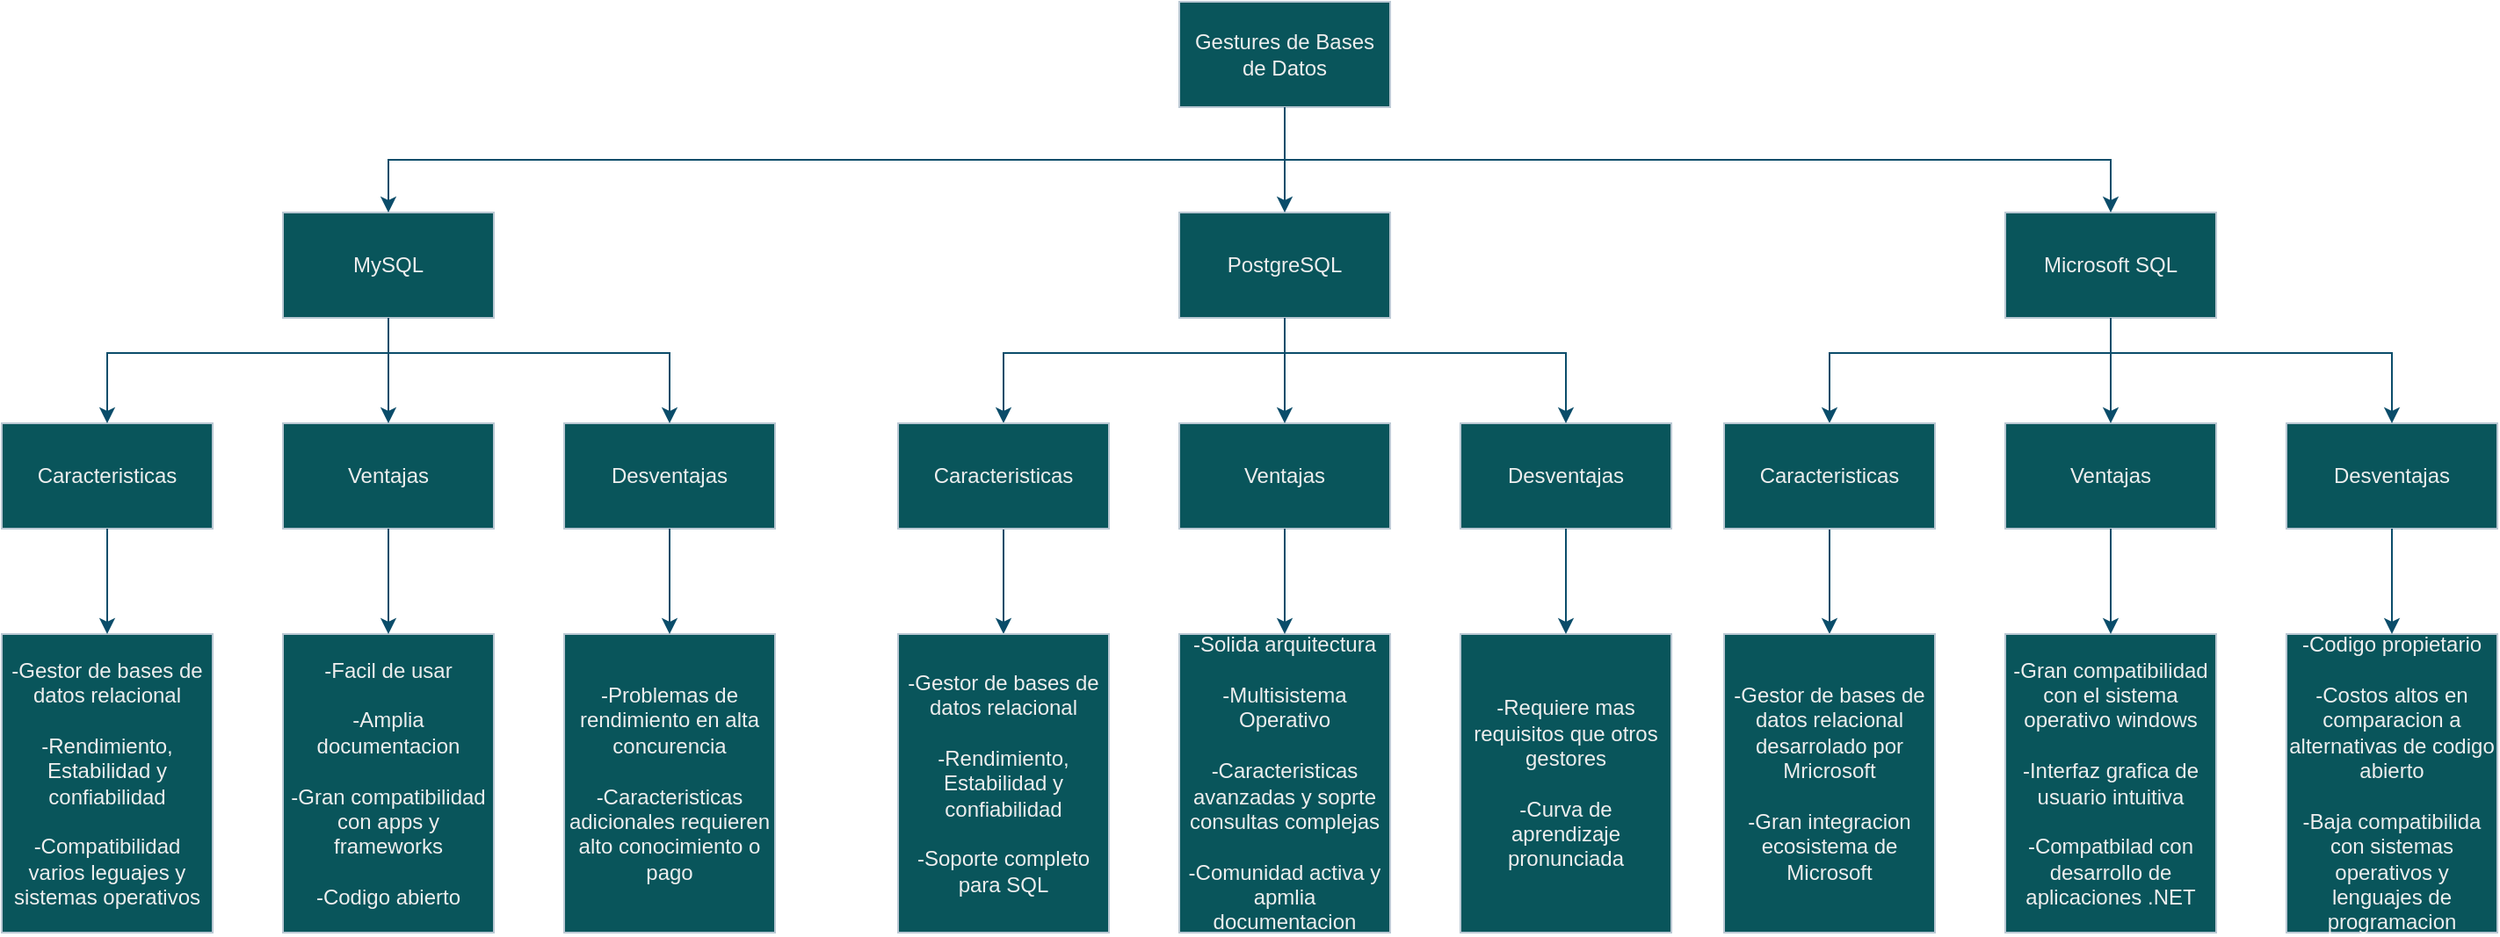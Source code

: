 <mxfile version="21.6.2" type="github">
  <diagram name="Página-1" id="4YWQvclN1C4Z2r8W1iv5">
    <mxGraphModel dx="2284" dy="782" grid="1" gridSize="10" guides="1" tooltips="1" connect="1" arrows="1" fold="1" page="1" pageScale="1" pageWidth="850" pageHeight="1100" math="0" shadow="0">
      <root>
        <mxCell id="0" />
        <mxCell id="1" parent="0" />
        <mxCell id="b-XmW3OxxP0YTpu4xHgN-1" value="Gestures de Bases de Datos" style="rounded=0;whiteSpace=wrap;html=1;labelBackgroundColor=none;fillColor=#09555B;strokeColor=#BAC8D3;fontColor=#EEEEEE;" vertex="1" parent="1">
          <mxGeometry x="380" y="10" width="120" height="60" as="geometry" />
        </mxCell>
        <mxCell id="b-XmW3OxxP0YTpu4xHgN-2" value="MySQL" style="rounded=0;whiteSpace=wrap;html=1;labelBackgroundColor=none;fillColor=#09555B;strokeColor=#BAC8D3;fontColor=#EEEEEE;" vertex="1" parent="1">
          <mxGeometry x="-130" y="130" width="120" height="60" as="geometry" />
        </mxCell>
        <mxCell id="b-XmW3OxxP0YTpu4xHgN-3" value="Caracteristicas" style="rounded=0;whiteSpace=wrap;html=1;labelBackgroundColor=none;fillColor=#09555B;strokeColor=#BAC8D3;fontColor=#EEEEEE;" vertex="1" parent="1">
          <mxGeometry x="-290" y="250" width="120" height="60" as="geometry" />
        </mxCell>
        <mxCell id="b-XmW3OxxP0YTpu4xHgN-4" value="Ventajas" style="rounded=0;whiteSpace=wrap;html=1;labelBackgroundColor=none;fillColor=#09555B;strokeColor=#BAC8D3;fontColor=#EEEEEE;" vertex="1" parent="1">
          <mxGeometry x="-130" y="250" width="120" height="60" as="geometry" />
        </mxCell>
        <mxCell id="b-XmW3OxxP0YTpu4xHgN-5" value="Desventajas" style="rounded=0;whiteSpace=wrap;html=1;labelBackgroundColor=none;fillColor=#09555B;strokeColor=#BAC8D3;fontColor=#EEEEEE;" vertex="1" parent="1">
          <mxGeometry x="30" y="250" width="120" height="60" as="geometry" />
        </mxCell>
        <mxCell id="b-XmW3OxxP0YTpu4xHgN-6" value="&lt;div&gt;-Gestor de bases de datos relacional&lt;/div&gt;&lt;div&gt;&lt;br&gt;&lt;/div&gt;&lt;div&gt;-Rendimiento, Estabilidad y confiabilidad&lt;/div&gt;&lt;div&gt;&lt;br&gt;&lt;/div&gt;&lt;div&gt;-Compatibilidad varios leguajes y sistemas operativos&lt;br&gt;&lt;/div&gt;" style="rounded=0;whiteSpace=wrap;html=1;labelBackgroundColor=none;fillColor=#09555B;strokeColor=#BAC8D3;fontColor=#EEEEEE;" vertex="1" parent="1">
          <mxGeometry x="-290" y="370" width="120" height="170" as="geometry" />
        </mxCell>
        <mxCell id="b-XmW3OxxP0YTpu4xHgN-7" value="" style="endArrow=classic;html=1;rounded=0;exitX=0.5;exitY=1;exitDx=0;exitDy=0;entryX=0.5;entryY=0;entryDx=0;entryDy=0;labelBackgroundColor=none;strokeColor=#0B4D6A;fontColor=default;" edge="1" parent="1" source="b-XmW3OxxP0YTpu4xHgN-1" target="b-XmW3OxxP0YTpu4xHgN-2">
          <mxGeometry width="50" height="50" relative="1" as="geometry">
            <mxPoint x="400" y="420" as="sourcePoint" />
            <mxPoint x="450" y="370" as="targetPoint" />
            <Array as="points">
              <mxPoint x="440" y="100" />
              <mxPoint x="-70" y="100" />
            </Array>
          </mxGeometry>
        </mxCell>
        <mxCell id="b-XmW3OxxP0YTpu4xHgN-8" value="" style="endArrow=classic;html=1;rounded=0;exitX=0.5;exitY=1;exitDx=0;exitDy=0;entryX=0.5;entryY=0;entryDx=0;entryDy=0;labelBackgroundColor=none;strokeColor=#0B4D6A;fontColor=default;" edge="1" parent="1" source="b-XmW3OxxP0YTpu4xHgN-2" target="b-XmW3OxxP0YTpu4xHgN-3">
          <mxGeometry width="50" height="50" relative="1" as="geometry">
            <mxPoint x="170" y="430" as="sourcePoint" />
            <mxPoint x="220" y="380" as="targetPoint" />
            <Array as="points">
              <mxPoint x="-70" y="210" />
              <mxPoint x="-230" y="210" />
            </Array>
          </mxGeometry>
        </mxCell>
        <mxCell id="b-XmW3OxxP0YTpu4xHgN-9" value="" style="endArrow=classic;html=1;rounded=0;exitX=0.5;exitY=1;exitDx=0;exitDy=0;entryX=0.5;entryY=0;entryDx=0;entryDy=0;labelBackgroundColor=none;strokeColor=#0B4D6A;fontColor=default;" edge="1" parent="1" source="b-XmW3OxxP0YTpu4xHgN-2" target="b-XmW3OxxP0YTpu4xHgN-4">
          <mxGeometry width="50" height="50" relative="1" as="geometry">
            <mxPoint x="170" y="430" as="sourcePoint" />
            <mxPoint x="220" y="380" as="targetPoint" />
          </mxGeometry>
        </mxCell>
        <mxCell id="b-XmW3OxxP0YTpu4xHgN-10" value="" style="endArrow=classic;html=1;rounded=0;exitX=0.5;exitY=1;exitDx=0;exitDy=0;entryX=0.5;entryY=0;entryDx=0;entryDy=0;labelBackgroundColor=none;strokeColor=#0B4D6A;fontColor=default;" edge="1" parent="1" source="b-XmW3OxxP0YTpu4xHgN-2" target="b-XmW3OxxP0YTpu4xHgN-5">
          <mxGeometry width="50" height="50" relative="1" as="geometry">
            <mxPoint x="170" y="430" as="sourcePoint" />
            <mxPoint x="220" y="380" as="targetPoint" />
            <Array as="points">
              <mxPoint x="-70" y="210" />
              <mxPoint x="90" y="210" />
            </Array>
          </mxGeometry>
        </mxCell>
        <mxCell id="b-XmW3OxxP0YTpu4xHgN-11" value="" style="endArrow=classic;html=1;rounded=0;exitX=0.5;exitY=1;exitDx=0;exitDy=0;entryX=0.5;entryY=0;entryDx=0;entryDy=0;labelBackgroundColor=none;strokeColor=#0B4D6A;fontColor=default;" edge="1" parent="1" source="b-XmW3OxxP0YTpu4xHgN-3" target="b-XmW3OxxP0YTpu4xHgN-6">
          <mxGeometry width="50" height="50" relative="1" as="geometry">
            <mxPoint x="170" y="430" as="sourcePoint" />
            <mxPoint x="220" y="380" as="targetPoint" />
          </mxGeometry>
        </mxCell>
        <mxCell id="b-XmW3OxxP0YTpu4xHgN-12" value="&lt;div&gt;-Facil de usar&lt;/div&gt;&lt;div&gt;&lt;br&gt;&lt;/div&gt;&lt;div&gt;-Amplia documentacion&lt;br&gt;&lt;/div&gt;&lt;div&gt;&lt;br&gt;&lt;/div&gt;&lt;div&gt;-Gran compatibilidad con apps y frameworks&lt;/div&gt;&lt;div&gt;&lt;br&gt;&lt;/div&gt;&lt;div&gt;-Codigo abierto&lt;br&gt;&lt;/div&gt;" style="rounded=0;whiteSpace=wrap;html=1;labelBackgroundColor=none;fillColor=#09555B;strokeColor=#BAC8D3;fontColor=#EEEEEE;" vertex="1" parent="1">
          <mxGeometry x="-130" y="370" width="120" height="170" as="geometry" />
        </mxCell>
        <mxCell id="b-XmW3OxxP0YTpu4xHgN-13" value="" style="endArrow=classic;html=1;rounded=0;exitX=0.5;exitY=1;exitDx=0;exitDy=0;entryX=0.5;entryY=0;entryDx=0;entryDy=0;labelBackgroundColor=none;strokeColor=#0B4D6A;fontColor=default;" edge="1" parent="1" source="b-XmW3OxxP0YTpu4xHgN-4" target="b-XmW3OxxP0YTpu4xHgN-12">
          <mxGeometry width="50" height="50" relative="1" as="geometry">
            <mxPoint x="170" y="430" as="sourcePoint" />
            <mxPoint x="220" y="380" as="targetPoint" />
          </mxGeometry>
        </mxCell>
        <mxCell id="b-XmW3OxxP0YTpu4xHgN-14" value="&lt;div&gt;-Problemas de rendimiento en alta concurencia&lt;/div&gt;&lt;div&gt;&lt;br&gt;&lt;/div&gt;&lt;div&gt;-Caracteristicas adicionales requieren alto conocimiento o pago&lt;br&gt;&lt;/div&gt;" style="rounded=0;whiteSpace=wrap;html=1;labelBackgroundColor=none;fillColor=#09555B;strokeColor=#BAC8D3;fontColor=#EEEEEE;" vertex="1" parent="1">
          <mxGeometry x="30" y="370" width="120" height="170" as="geometry" />
        </mxCell>
        <mxCell id="b-XmW3OxxP0YTpu4xHgN-15" value="" style="endArrow=classic;html=1;rounded=0;exitX=0.5;exitY=1;exitDx=0;exitDy=0;entryX=0.5;entryY=0;entryDx=0;entryDy=0;labelBackgroundColor=none;strokeColor=#0B4D6A;fontColor=default;" edge="1" parent="1" source="b-XmW3OxxP0YTpu4xHgN-5" target="b-XmW3OxxP0YTpu4xHgN-14">
          <mxGeometry width="50" height="50" relative="1" as="geometry">
            <mxPoint x="170" y="430" as="sourcePoint" />
            <mxPoint x="220" y="380" as="targetPoint" />
          </mxGeometry>
        </mxCell>
        <mxCell id="b-XmW3OxxP0YTpu4xHgN-16" value="PostgreSQL" style="rounded=0;whiteSpace=wrap;html=1;labelBackgroundColor=none;fillColor=#09555B;strokeColor=#BAC8D3;fontColor=#EEEEEE;" vertex="1" parent="1">
          <mxGeometry x="380" y="130" width="120" height="60" as="geometry" />
        </mxCell>
        <mxCell id="b-XmW3OxxP0YTpu4xHgN-17" value="Ventajas" style="rounded=0;whiteSpace=wrap;html=1;labelBackgroundColor=none;fillColor=#09555B;strokeColor=#BAC8D3;fontColor=#EEEEEE;" vertex="1" parent="1">
          <mxGeometry x="380" y="250" width="120" height="60" as="geometry" />
        </mxCell>
        <mxCell id="b-XmW3OxxP0YTpu4xHgN-18" value="Desventajas" style="rounded=0;whiteSpace=wrap;html=1;labelBackgroundColor=none;fillColor=#09555B;strokeColor=#BAC8D3;fontColor=#EEEEEE;" vertex="1" parent="1">
          <mxGeometry x="540" y="250" width="120" height="60" as="geometry" />
        </mxCell>
        <mxCell id="b-XmW3OxxP0YTpu4xHgN-19" value="" style="endArrow=classic;html=1;rounded=0;exitX=0.5;exitY=1;exitDx=0;exitDy=0;entryX=0.5;entryY=0;entryDx=0;entryDy=0;labelBackgroundColor=none;strokeColor=#0B4D6A;fontColor=default;" edge="1" parent="1" source="b-XmW3OxxP0YTpu4xHgN-16">
          <mxGeometry width="50" height="50" relative="1" as="geometry">
            <mxPoint x="680" y="430" as="sourcePoint" />
            <mxPoint x="280" y="250" as="targetPoint" />
            <Array as="points">
              <mxPoint x="440" y="210" />
              <mxPoint x="280" y="210" />
            </Array>
          </mxGeometry>
        </mxCell>
        <mxCell id="b-XmW3OxxP0YTpu4xHgN-20" value="" style="endArrow=classic;html=1;rounded=0;exitX=0.5;exitY=1;exitDx=0;exitDy=0;entryX=0.5;entryY=0;entryDx=0;entryDy=0;labelBackgroundColor=none;strokeColor=#0B4D6A;fontColor=default;" edge="1" parent="1" source="b-XmW3OxxP0YTpu4xHgN-16" target="b-XmW3OxxP0YTpu4xHgN-17">
          <mxGeometry width="50" height="50" relative="1" as="geometry">
            <mxPoint x="680" y="430" as="sourcePoint" />
            <mxPoint x="730" y="380" as="targetPoint" />
          </mxGeometry>
        </mxCell>
        <mxCell id="b-XmW3OxxP0YTpu4xHgN-21" value="" style="endArrow=classic;html=1;rounded=0;exitX=0.5;exitY=1;exitDx=0;exitDy=0;entryX=0.5;entryY=0;entryDx=0;entryDy=0;labelBackgroundColor=none;strokeColor=#0B4D6A;fontColor=default;" edge="1" parent="1" source="b-XmW3OxxP0YTpu4xHgN-16" target="b-XmW3OxxP0YTpu4xHgN-18">
          <mxGeometry width="50" height="50" relative="1" as="geometry">
            <mxPoint x="680" y="430" as="sourcePoint" />
            <mxPoint x="730" y="380" as="targetPoint" />
            <Array as="points">
              <mxPoint x="440" y="210" />
              <mxPoint x="600" y="210" />
            </Array>
          </mxGeometry>
        </mxCell>
        <mxCell id="b-XmW3OxxP0YTpu4xHgN-22" value="" style="endArrow=classic;html=1;rounded=0;exitX=0.5;exitY=1;exitDx=0;exitDy=0;entryX=0.5;entryY=0;entryDx=0;entryDy=0;labelBackgroundColor=none;strokeColor=#0B4D6A;fontColor=default;" edge="1" parent="1">
          <mxGeometry width="50" height="50" relative="1" as="geometry">
            <mxPoint x="280" y="310" as="sourcePoint" />
            <mxPoint x="280" y="370" as="targetPoint" />
          </mxGeometry>
        </mxCell>
        <mxCell id="b-XmW3OxxP0YTpu4xHgN-23" value="&lt;div&gt;-Solida arquitectura&lt;br&gt;&lt;/div&gt;&lt;div&gt;&lt;br&gt;&lt;/div&gt;&lt;div&gt;-Multisistema Operativo&lt;br&gt;&lt;/div&gt;&lt;div&gt;&lt;br&gt;&lt;/div&gt;-Caracteristicas avanzadas y soprte consultas complejas &lt;br&gt;&lt;div&gt;&lt;br&gt;&lt;/div&gt;&lt;div&gt;-Comunidad activa y apmlia documentacion&lt;br&gt;&lt;/div&gt;" style="rounded=0;whiteSpace=wrap;html=1;labelBackgroundColor=none;fillColor=#09555B;strokeColor=#BAC8D3;fontColor=#EEEEEE;" vertex="1" parent="1">
          <mxGeometry x="380" y="370" width="120" height="170" as="geometry" />
        </mxCell>
        <mxCell id="b-XmW3OxxP0YTpu4xHgN-24" value="" style="endArrow=classic;html=1;rounded=0;exitX=0.5;exitY=1;exitDx=0;exitDy=0;entryX=0.5;entryY=0;entryDx=0;entryDy=0;labelBackgroundColor=none;strokeColor=#0B4D6A;fontColor=default;" edge="1" parent="1" source="b-XmW3OxxP0YTpu4xHgN-17" target="b-XmW3OxxP0YTpu4xHgN-23">
          <mxGeometry width="50" height="50" relative="1" as="geometry">
            <mxPoint x="680" y="430" as="sourcePoint" />
            <mxPoint x="730" y="380" as="targetPoint" />
          </mxGeometry>
        </mxCell>
        <mxCell id="b-XmW3OxxP0YTpu4xHgN-25" value="&lt;div&gt;-Requiere mas requisitos que otros gestores&lt;/div&gt;&lt;div&gt;&lt;br&gt;&lt;/div&gt;&lt;div&gt;-Curva de aprendizaje pronunciada&lt;br&gt;&lt;/div&gt;" style="rounded=0;whiteSpace=wrap;html=1;labelBackgroundColor=none;fillColor=#09555B;strokeColor=#BAC8D3;fontColor=#EEEEEE;" vertex="1" parent="1">
          <mxGeometry x="540" y="370" width="120" height="170" as="geometry" />
        </mxCell>
        <mxCell id="b-XmW3OxxP0YTpu4xHgN-26" value="" style="endArrow=classic;html=1;rounded=0;exitX=0.5;exitY=1;exitDx=0;exitDy=0;entryX=0.5;entryY=0;entryDx=0;entryDy=0;labelBackgroundColor=none;strokeColor=#0B4D6A;fontColor=default;" edge="1" parent="1" source="b-XmW3OxxP0YTpu4xHgN-18" target="b-XmW3OxxP0YTpu4xHgN-25">
          <mxGeometry width="50" height="50" relative="1" as="geometry">
            <mxPoint x="680" y="430" as="sourcePoint" />
            <mxPoint x="730" y="380" as="targetPoint" />
          </mxGeometry>
        </mxCell>
        <mxCell id="b-XmW3OxxP0YTpu4xHgN-27" value="Caracteristicas" style="rounded=0;whiteSpace=wrap;html=1;labelBackgroundColor=none;fillColor=#09555B;strokeColor=#BAC8D3;fontColor=#EEEEEE;" vertex="1" parent="1">
          <mxGeometry x="220" y="250" width="120" height="60" as="geometry" />
        </mxCell>
        <mxCell id="b-XmW3OxxP0YTpu4xHgN-28" value="&lt;div&gt;-Gestor de bases de datos relacional&lt;/div&gt;&lt;div&gt;&lt;br&gt;&lt;/div&gt;&lt;div&gt;-Rendimiento, Estabilidad y confiabilidad&lt;/div&gt;&lt;div&gt;&lt;br&gt;&lt;/div&gt;&lt;div&gt;-Soporte completo para SQL&lt;br&gt;&lt;/div&gt;" style="rounded=0;whiteSpace=wrap;html=1;labelBackgroundColor=none;fillColor=#09555B;strokeColor=#BAC8D3;fontColor=#EEEEEE;" vertex="1" parent="1">
          <mxGeometry x="220" y="370" width="120" height="170" as="geometry" />
        </mxCell>
        <mxCell id="b-XmW3OxxP0YTpu4xHgN-29" value="" style="endArrow=classic;html=1;rounded=0;exitX=0.5;exitY=1;exitDx=0;exitDy=0;labelBackgroundColor=none;strokeColor=#0B4D6A;fontColor=default;" edge="1" parent="1" source="b-XmW3OxxP0YTpu4xHgN-1">
          <mxGeometry width="50" height="50" relative="1" as="geometry">
            <mxPoint x="400" y="420" as="sourcePoint" />
            <mxPoint x="440" y="130" as="targetPoint" />
          </mxGeometry>
        </mxCell>
        <mxCell id="b-XmW3OxxP0YTpu4xHgN-30" value="Microsoft SQL" style="rounded=0;whiteSpace=wrap;html=1;labelBackgroundColor=none;fillColor=#09555B;strokeColor=#BAC8D3;fontColor=#EEEEEE;" vertex="1" parent="1">
          <mxGeometry x="850" y="130" width="120" height="60" as="geometry" />
        </mxCell>
        <mxCell id="b-XmW3OxxP0YTpu4xHgN-31" value="Ventajas" style="rounded=0;whiteSpace=wrap;html=1;labelBackgroundColor=none;fillColor=#09555B;strokeColor=#BAC8D3;fontColor=#EEEEEE;" vertex="1" parent="1">
          <mxGeometry x="850" y="250" width="120" height="60" as="geometry" />
        </mxCell>
        <mxCell id="b-XmW3OxxP0YTpu4xHgN-32" value="Desventajas" style="rounded=0;whiteSpace=wrap;html=1;labelBackgroundColor=none;fillColor=#09555B;strokeColor=#BAC8D3;fontColor=#EEEEEE;" vertex="1" parent="1">
          <mxGeometry x="1010" y="250" width="120" height="60" as="geometry" />
        </mxCell>
        <mxCell id="b-XmW3OxxP0YTpu4xHgN-33" value="" style="endArrow=classic;html=1;rounded=0;exitX=0.5;exitY=1;exitDx=0;exitDy=0;entryX=0.5;entryY=0;entryDx=0;entryDy=0;labelBackgroundColor=none;strokeColor=#0B4D6A;fontColor=default;" edge="1" parent="1" source="b-XmW3OxxP0YTpu4xHgN-30">
          <mxGeometry width="50" height="50" relative="1" as="geometry">
            <mxPoint x="1150" y="430" as="sourcePoint" />
            <mxPoint x="750" y="250" as="targetPoint" />
            <Array as="points">
              <mxPoint x="910" y="210" />
              <mxPoint x="750" y="210" />
            </Array>
          </mxGeometry>
        </mxCell>
        <mxCell id="b-XmW3OxxP0YTpu4xHgN-34" value="" style="endArrow=classic;html=1;rounded=0;exitX=0.5;exitY=1;exitDx=0;exitDy=0;entryX=0.5;entryY=0;entryDx=0;entryDy=0;labelBackgroundColor=none;strokeColor=#0B4D6A;fontColor=default;" edge="1" parent="1" source="b-XmW3OxxP0YTpu4xHgN-30" target="b-XmW3OxxP0YTpu4xHgN-31">
          <mxGeometry width="50" height="50" relative="1" as="geometry">
            <mxPoint x="1150" y="430" as="sourcePoint" />
            <mxPoint x="1200" y="380" as="targetPoint" />
          </mxGeometry>
        </mxCell>
        <mxCell id="b-XmW3OxxP0YTpu4xHgN-35" value="" style="endArrow=classic;html=1;rounded=0;exitX=0.5;exitY=1;exitDx=0;exitDy=0;entryX=0.5;entryY=0;entryDx=0;entryDy=0;labelBackgroundColor=none;strokeColor=#0B4D6A;fontColor=default;" edge="1" parent="1" source="b-XmW3OxxP0YTpu4xHgN-30" target="b-XmW3OxxP0YTpu4xHgN-32">
          <mxGeometry width="50" height="50" relative="1" as="geometry">
            <mxPoint x="1150" y="430" as="sourcePoint" />
            <mxPoint x="1200" y="380" as="targetPoint" />
            <Array as="points">
              <mxPoint x="910" y="210" />
              <mxPoint x="1070" y="210" />
            </Array>
          </mxGeometry>
        </mxCell>
        <mxCell id="b-XmW3OxxP0YTpu4xHgN-36" value="" style="endArrow=classic;html=1;rounded=0;exitX=0.5;exitY=1;exitDx=0;exitDy=0;entryX=0.5;entryY=0;entryDx=0;entryDy=0;labelBackgroundColor=none;strokeColor=#0B4D6A;fontColor=default;" edge="1" parent="1">
          <mxGeometry width="50" height="50" relative="1" as="geometry">
            <mxPoint x="750" y="310" as="sourcePoint" />
            <mxPoint x="750" y="370" as="targetPoint" />
          </mxGeometry>
        </mxCell>
        <mxCell id="b-XmW3OxxP0YTpu4xHgN-37" value="&lt;div&gt;-Gran compatibilidad con el sistema operativo windows&lt;br&gt;&lt;/div&gt;&lt;div&gt;&lt;br&gt;&lt;/div&gt;&lt;div&gt;-Interfaz grafica de usuario intuitiva&lt;/div&gt;&lt;div&gt;&lt;br&gt;&lt;/div&gt;&lt;div&gt;-Compatbilad con desarrollo de aplicaciones .NET&lt;br&gt;&lt;/div&gt;" style="rounded=0;whiteSpace=wrap;html=1;labelBackgroundColor=none;fillColor=#09555B;strokeColor=#BAC8D3;fontColor=#EEEEEE;" vertex="1" parent="1">
          <mxGeometry x="850" y="370" width="120" height="170" as="geometry" />
        </mxCell>
        <mxCell id="b-XmW3OxxP0YTpu4xHgN-38" value="" style="endArrow=classic;html=1;rounded=0;exitX=0.5;exitY=1;exitDx=0;exitDy=0;entryX=0.5;entryY=0;entryDx=0;entryDy=0;labelBackgroundColor=none;strokeColor=#0B4D6A;fontColor=default;" edge="1" parent="1" source="b-XmW3OxxP0YTpu4xHgN-31" target="b-XmW3OxxP0YTpu4xHgN-37">
          <mxGeometry width="50" height="50" relative="1" as="geometry">
            <mxPoint x="1150" y="430" as="sourcePoint" />
            <mxPoint x="1200" y="380" as="targetPoint" />
          </mxGeometry>
        </mxCell>
        <mxCell id="b-XmW3OxxP0YTpu4xHgN-39" value="&lt;div&gt;-Codigo propietario&lt;/div&gt;&lt;div&gt;&lt;br&gt;&lt;/div&gt;&lt;div&gt;-Costos altos en comparacion a alternativas de codigo abierto&lt;/div&gt;&lt;div&gt;&lt;br&gt;&lt;/div&gt;&lt;div&gt;-Baja compatibilida con sistemas operativos y lenguajes de programacion&lt;br&gt;&lt;/div&gt;" style="rounded=0;whiteSpace=wrap;html=1;labelBackgroundColor=none;fillColor=#09555B;strokeColor=#BAC8D3;fontColor=#EEEEEE;" vertex="1" parent="1">
          <mxGeometry x="1010" y="370" width="120" height="170" as="geometry" />
        </mxCell>
        <mxCell id="b-XmW3OxxP0YTpu4xHgN-40" value="" style="endArrow=classic;html=1;rounded=0;exitX=0.5;exitY=1;exitDx=0;exitDy=0;entryX=0.5;entryY=0;entryDx=0;entryDy=0;labelBackgroundColor=none;strokeColor=#0B4D6A;fontColor=default;" edge="1" parent="1" source="b-XmW3OxxP0YTpu4xHgN-32" target="b-XmW3OxxP0YTpu4xHgN-39">
          <mxGeometry width="50" height="50" relative="1" as="geometry">
            <mxPoint x="1150" y="430" as="sourcePoint" />
            <mxPoint x="1200" y="380" as="targetPoint" />
          </mxGeometry>
        </mxCell>
        <mxCell id="b-XmW3OxxP0YTpu4xHgN-41" value="Caracteristicas" style="rounded=0;whiteSpace=wrap;html=1;labelBackgroundColor=none;fillColor=#09555B;strokeColor=#BAC8D3;fontColor=#EEEEEE;" vertex="1" parent="1">
          <mxGeometry x="690" y="250" width="120" height="60" as="geometry" />
        </mxCell>
        <mxCell id="b-XmW3OxxP0YTpu4xHgN-42" value="&lt;div&gt;-Gestor de bases de datos relacional desarrolado por Mricrosoft&lt;br&gt;&lt;/div&gt;&lt;div&gt;&lt;br&gt;&lt;/div&gt;&lt;div&gt;-Gran integracion ecosistema de Microsoft&lt;br&gt;&lt;/div&gt;" style="rounded=0;whiteSpace=wrap;html=1;labelBackgroundColor=none;fillColor=#09555B;strokeColor=#BAC8D3;fontColor=#EEEEEE;" vertex="1" parent="1">
          <mxGeometry x="690" y="370" width="120" height="170" as="geometry" />
        </mxCell>
        <mxCell id="b-XmW3OxxP0YTpu4xHgN-43" value="" style="endArrow=classic;html=1;rounded=0;exitX=0.5;exitY=1;exitDx=0;exitDy=0;entryX=0.5;entryY=0;entryDx=0;entryDy=0;labelBackgroundColor=none;strokeColor=#0B4D6A;fontColor=default;" edge="1" parent="1" source="b-XmW3OxxP0YTpu4xHgN-1" target="b-XmW3OxxP0YTpu4xHgN-30">
          <mxGeometry width="50" height="50" relative="1" as="geometry">
            <mxPoint x="400" y="420" as="sourcePoint" />
            <mxPoint x="450" y="370" as="targetPoint" />
            <Array as="points">
              <mxPoint x="440" y="100" />
              <mxPoint x="910" y="100" />
            </Array>
          </mxGeometry>
        </mxCell>
      </root>
    </mxGraphModel>
  </diagram>
</mxfile>
